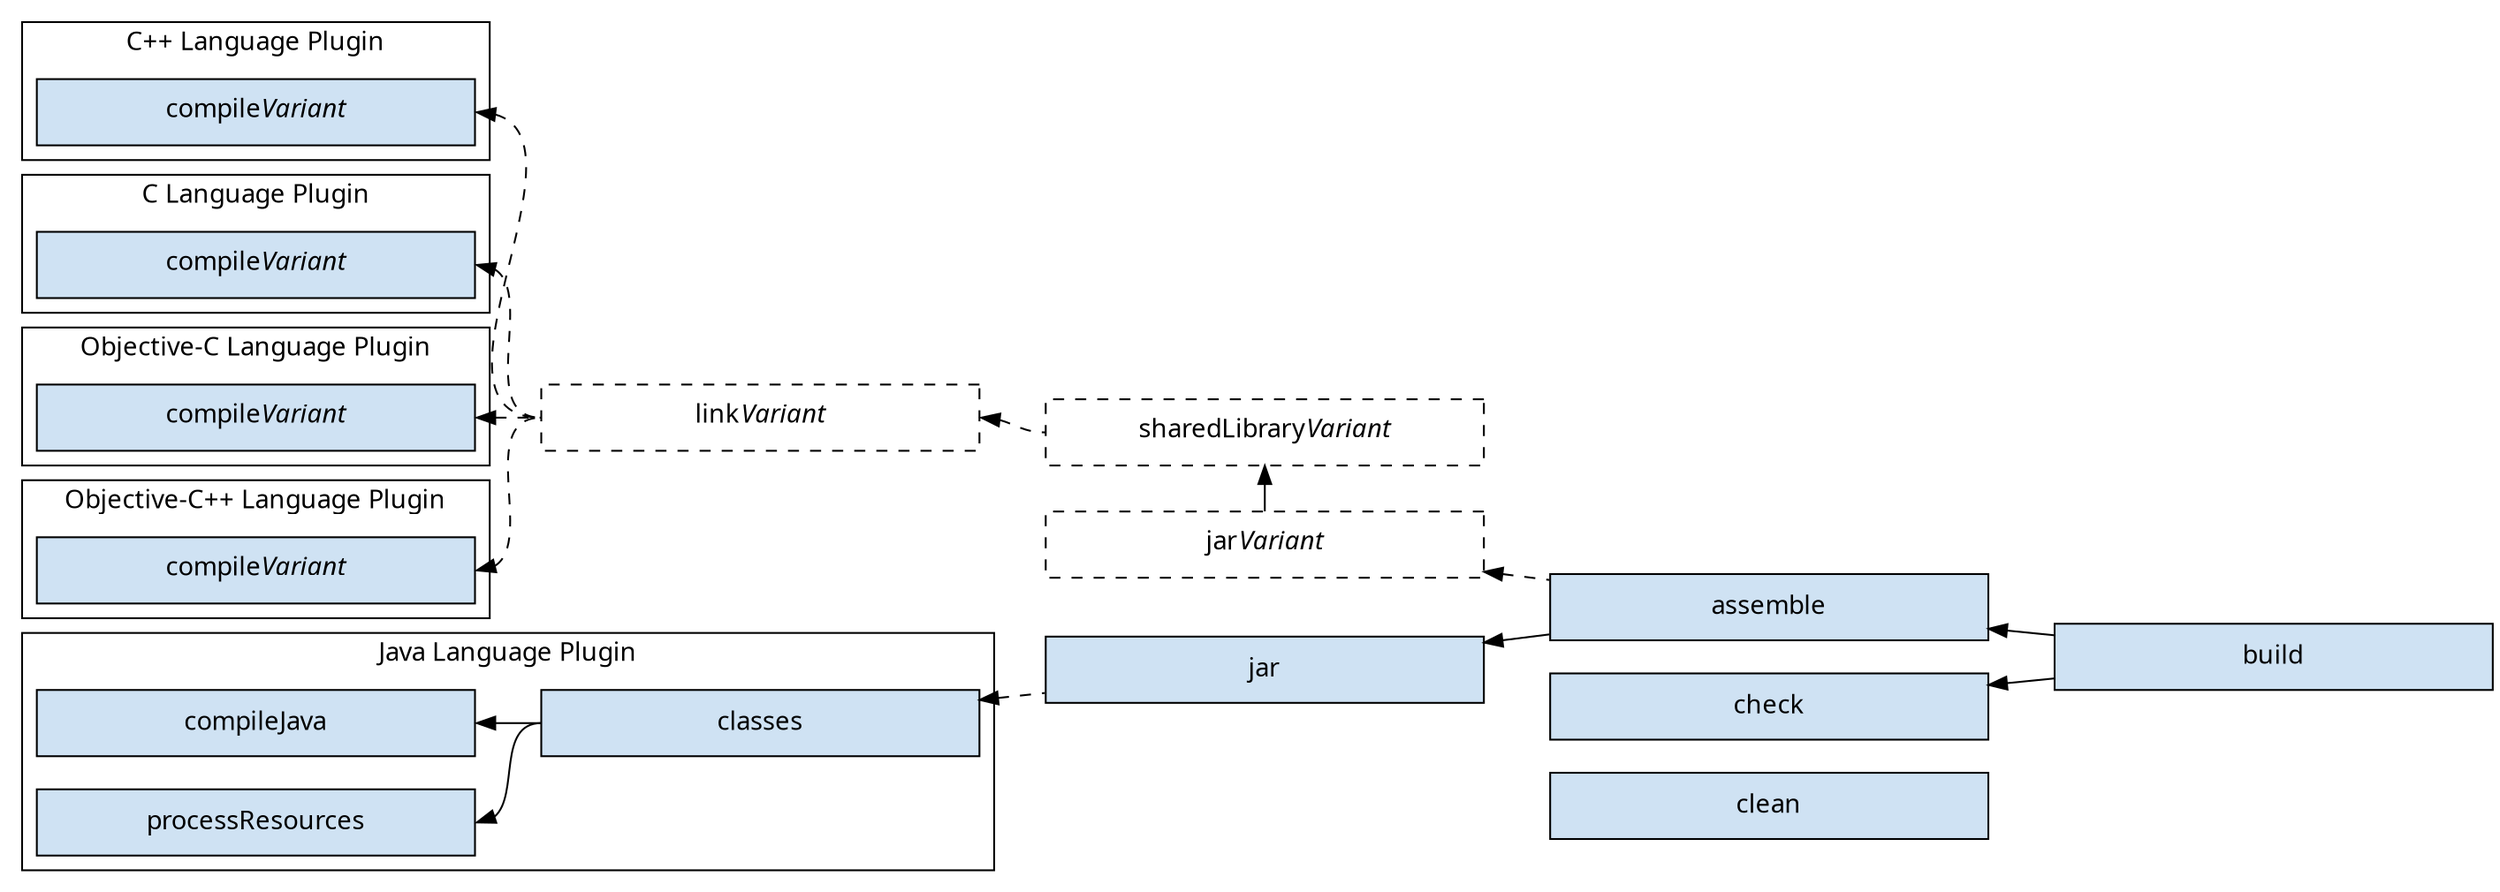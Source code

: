 digraph jniLibraryTaskGraph {
  graph [ dpi = 100, fontname="Sans"];
  node [fontname = "Sans"];
  edge [fontname = "Sans"];
  node [shape=rectangle, fixedsize=true, width=3.3, height=0.5];
  node [style=filled, fillcolor="#cfe2f3"]
  rankdir=LR

  subgraph cluster_cppLanguage {
	label = "C++ Language Plugin"
	color = black

	compileCpp [label=<compile<i>Variant</i>>]
  }

  subgraph cluster_cLanguage {
	label = "C Language Plugin"
	color = black

	compileC [label=<compile<i>Variant</i>>]
  }

  subgraph cluster_objectiveCLanguage {
	label = "Objective-C Language Plugin"
	color = black

	compileObjC [label=<compile<i>Variant</i>>]
  }

  subgraph cluster_objectiveCppLanguage {
	label = "Objective-C++ Language Plugin"
	color = black

	compileObjCpp [label=<compile<i>Variant</i>>]
  }

  subgraph cluster_javaLanguage {
	label = "Java Language Plugin"

	{compileJava, processResources} -> classes [dir=back headport=w tailport=e]
	{rank=same compileJava processResources}
  }

  // Styling
  link [style=dashed, label=<link<i>Variant</i>>]
  sharedLibrary [style=dashed, label=<sharedLibrary<i>Variant</i>>]
  jarNative [style=dashed, label=<jar<i>Variant</i>>]
  jarJvm [label="jar"]

  // link to assemble
  {compileCpp compileC compileObjC compileObjCpp} -> link -> sharedLibrary [dir=back style=dashed headport=w tailport=e]
  sharedLibrary -> jarNative [dir=back]
  {rank=same sharedLibrary jarNative}
  jarNative -> assemble [dir=back style=dashed]

  // classes to assemble
  classes -> jarJvm [dir=back style=dashed]
  jarJvm -> assemble [dir=back]

  // assemble & check to build
  assemble -> build [dir=back]
  check -> build [dir=back]

  // align check & clean
  check -> clean [style=invis]
  {rank=same check clean}
}
